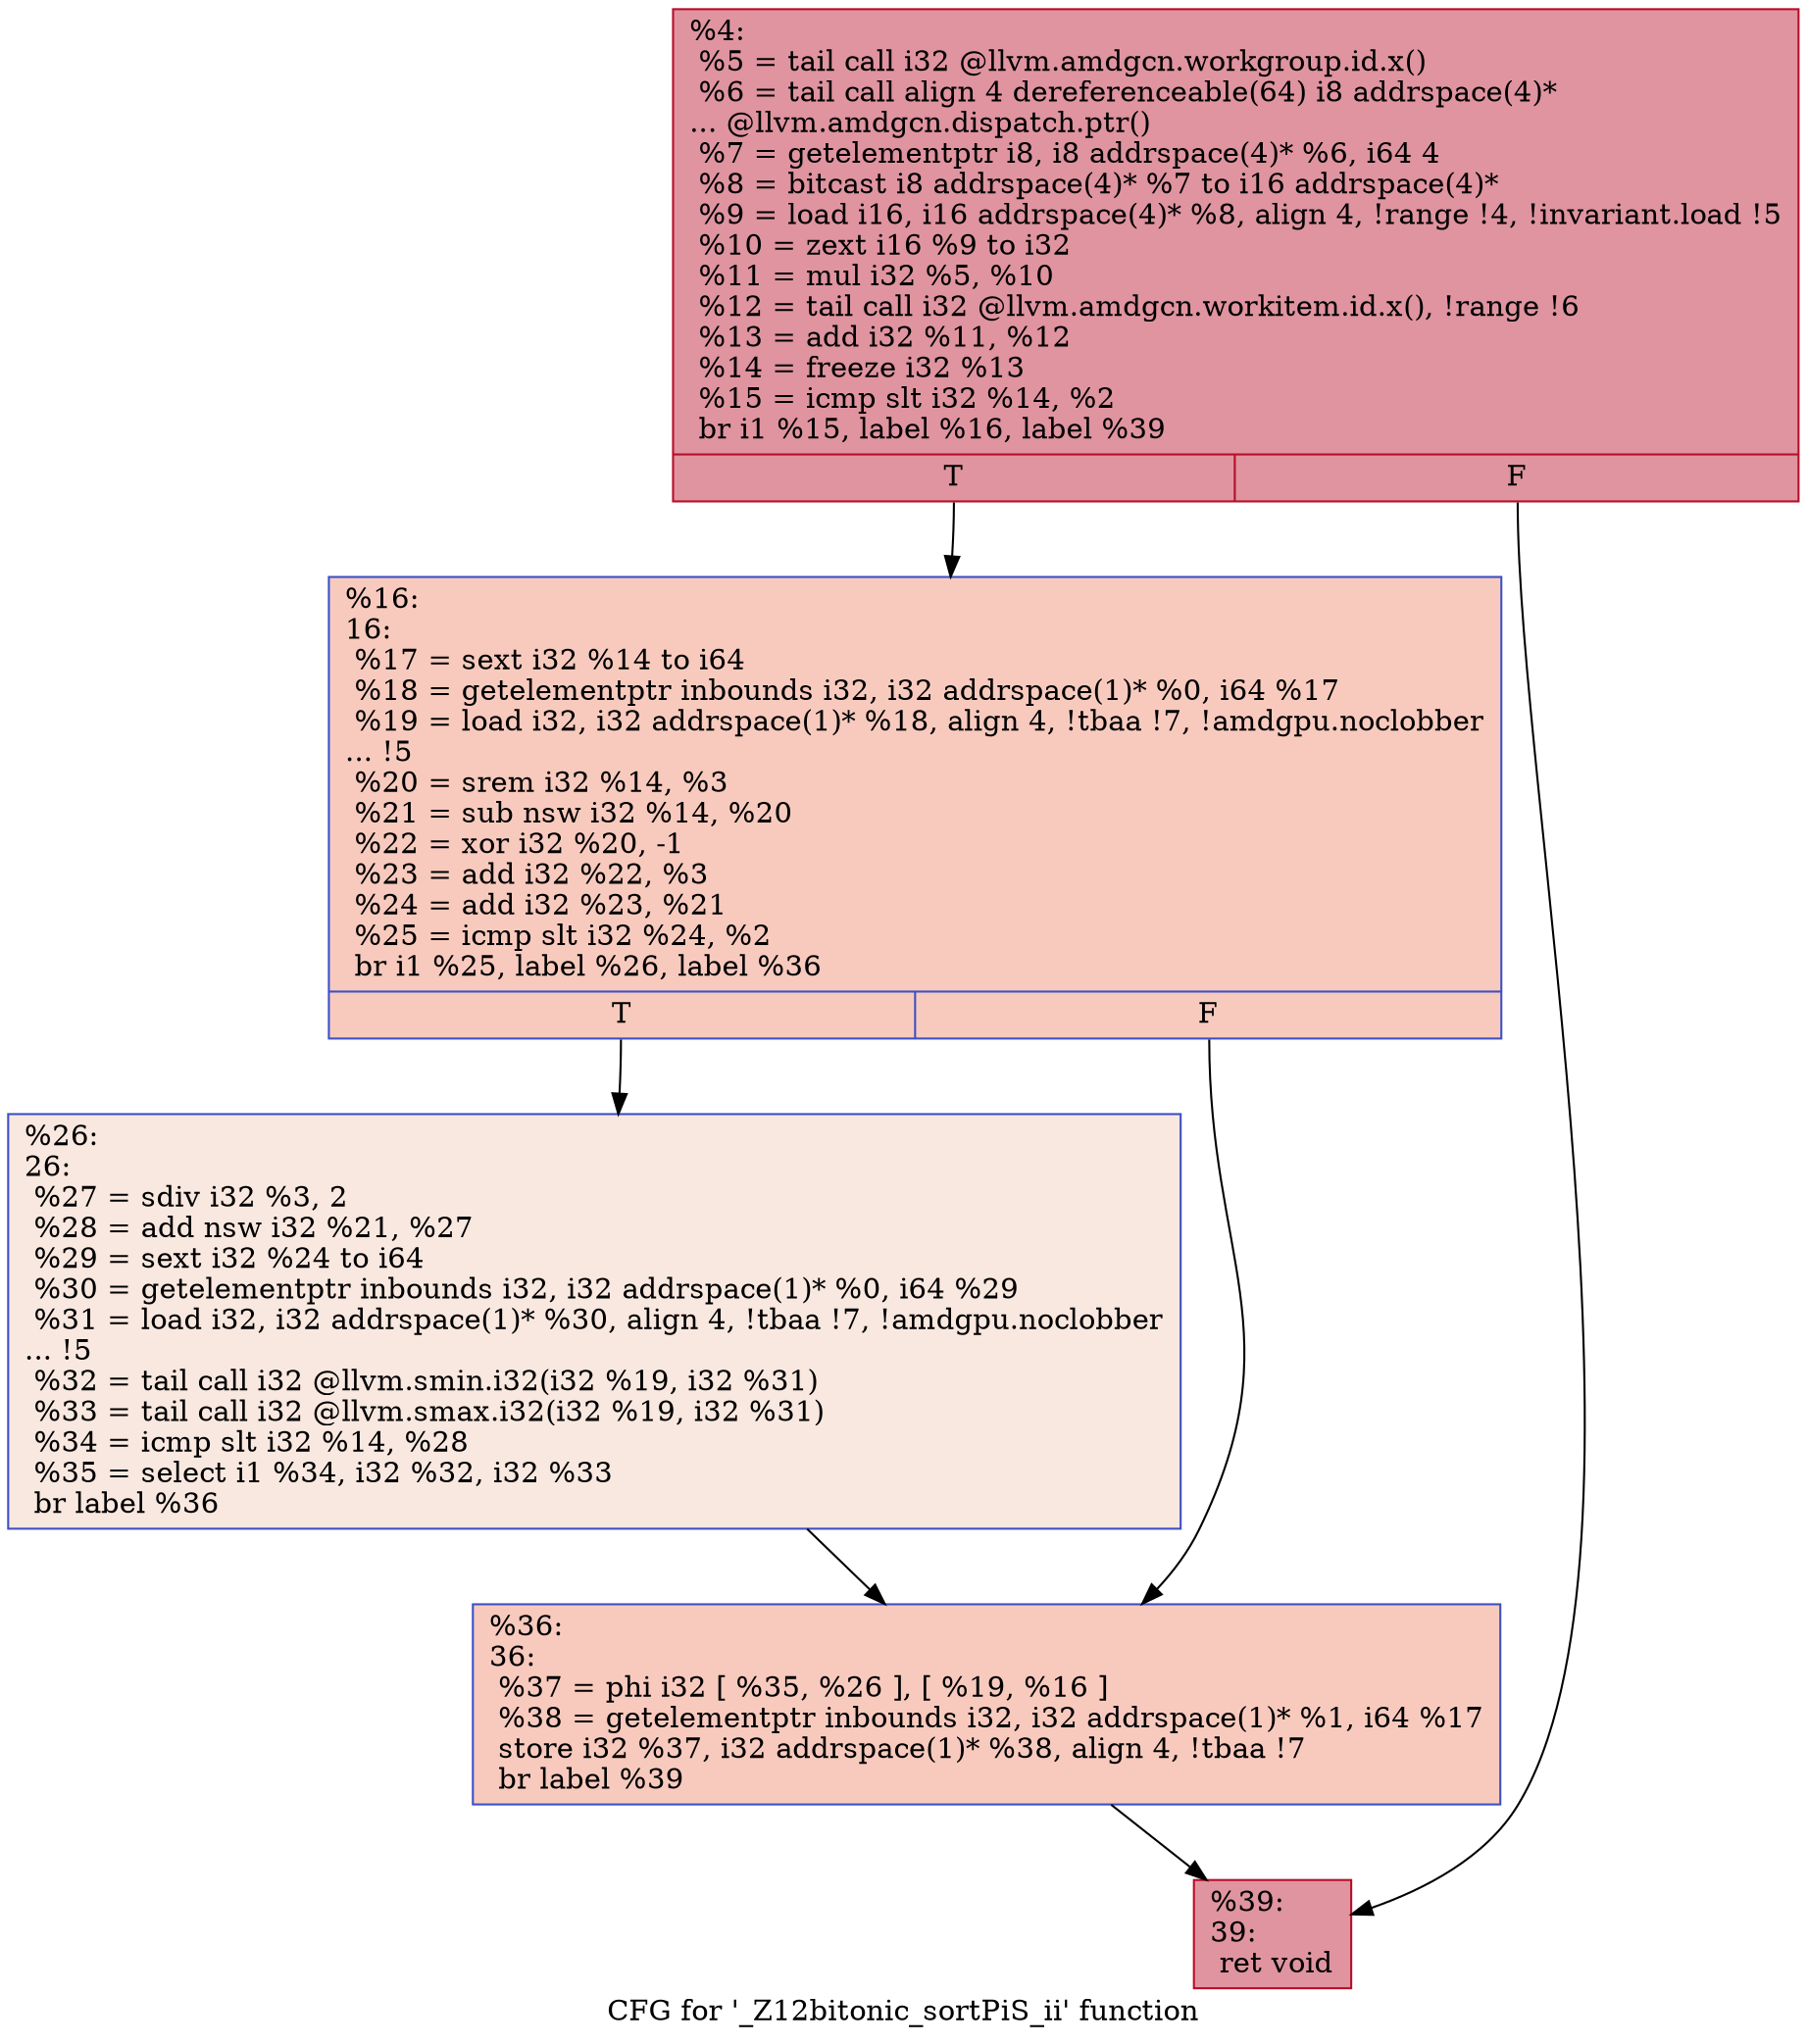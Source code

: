 digraph "CFG for '_Z12bitonic_sortPiS_ii' function" {
	label="CFG for '_Z12bitonic_sortPiS_ii' function";

	Node0x5e93490 [shape=record,color="#b70d28ff", style=filled, fillcolor="#b70d2870",label="{%4:\l  %5 = tail call i32 @llvm.amdgcn.workgroup.id.x()\l  %6 = tail call align 4 dereferenceable(64) i8 addrspace(4)*\l... @llvm.amdgcn.dispatch.ptr()\l  %7 = getelementptr i8, i8 addrspace(4)* %6, i64 4\l  %8 = bitcast i8 addrspace(4)* %7 to i16 addrspace(4)*\l  %9 = load i16, i16 addrspace(4)* %8, align 4, !range !4, !invariant.load !5\l  %10 = zext i16 %9 to i32\l  %11 = mul i32 %5, %10\l  %12 = tail call i32 @llvm.amdgcn.workitem.id.x(), !range !6\l  %13 = add i32 %11, %12\l  %14 = freeze i32 %13\l  %15 = icmp slt i32 %14, %2\l  br i1 %15, label %16, label %39\l|{<s0>T|<s1>F}}"];
	Node0x5e93490:s0 -> Node0x5e95410;
	Node0x5e93490:s1 -> Node0x5e954a0;
	Node0x5e95410 [shape=record,color="#3d50c3ff", style=filled, fillcolor="#ef886b70",label="{%16:\l16:                                               \l  %17 = sext i32 %14 to i64\l  %18 = getelementptr inbounds i32, i32 addrspace(1)* %0, i64 %17\l  %19 = load i32, i32 addrspace(1)* %18, align 4, !tbaa !7, !amdgpu.noclobber\l... !5\l  %20 = srem i32 %14, %3\l  %21 = sub nsw i32 %14, %20\l  %22 = xor i32 %20, -1\l  %23 = add i32 %22, %3\l  %24 = add i32 %23, %21\l  %25 = icmp slt i32 %24, %2\l  br i1 %25, label %26, label %36\l|{<s0>T|<s1>F}}"];
	Node0x5e95410:s0 -> Node0x5e962f0;
	Node0x5e95410:s1 -> Node0x5e96380;
	Node0x5e962f0 [shape=record,color="#3d50c3ff", style=filled, fillcolor="#f1ccb870",label="{%26:\l26:                                               \l  %27 = sdiv i32 %3, 2\l  %28 = add nsw i32 %21, %27\l  %29 = sext i32 %24 to i64\l  %30 = getelementptr inbounds i32, i32 addrspace(1)* %0, i64 %29\l  %31 = load i32, i32 addrspace(1)* %30, align 4, !tbaa !7, !amdgpu.noclobber\l... !5\l  %32 = tail call i32 @llvm.smin.i32(i32 %19, i32 %31)\l  %33 = tail call i32 @llvm.smax.i32(i32 %19, i32 %31)\l  %34 = icmp slt i32 %14, %28\l  %35 = select i1 %34, i32 %32, i32 %33\l  br label %36\l}"];
	Node0x5e962f0 -> Node0x5e96380;
	Node0x5e96380 [shape=record,color="#3d50c3ff", style=filled, fillcolor="#ef886b70",label="{%36:\l36:                                               \l  %37 = phi i32 [ %35, %26 ], [ %19, %16 ]\l  %38 = getelementptr inbounds i32, i32 addrspace(1)* %1, i64 %17\l  store i32 %37, i32 addrspace(1)* %38, align 4, !tbaa !7\l  br label %39\l}"];
	Node0x5e96380 -> Node0x5e954a0;
	Node0x5e954a0 [shape=record,color="#b70d28ff", style=filled, fillcolor="#b70d2870",label="{%39:\l39:                                               \l  ret void\l}"];
}
